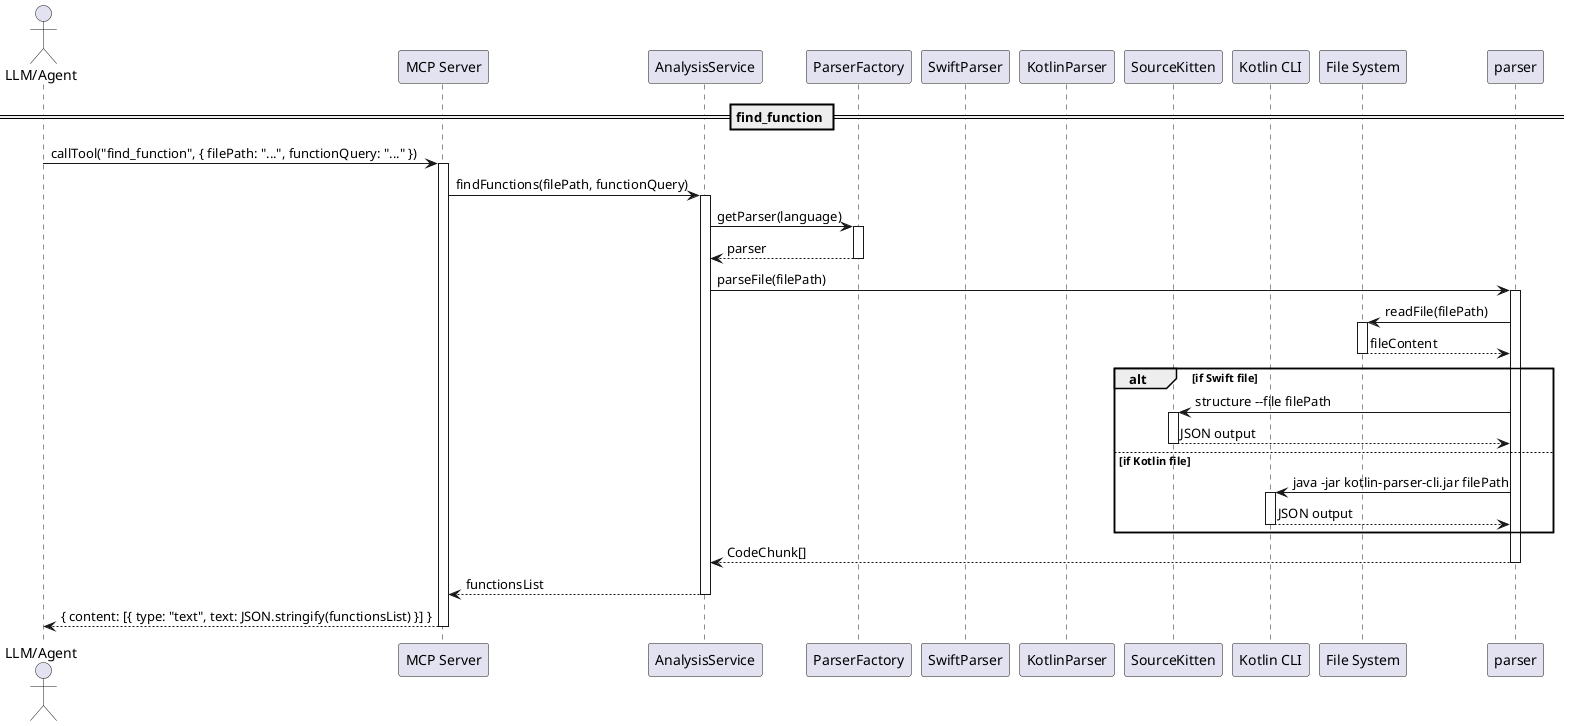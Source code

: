 @startuml

actor "LLM/Agent" as LLM
participant "MCP Server" as Server
participant "AnalysisService" as AS
participant "ParserFactory" as PF
participant "SwiftParser" as SP
participant "KotlinParser" as KP
participant "SourceKitten" as SK
participant "Kotlin CLI" as KCLI
participant "File System" as FS

== find_function ==
LLM -> Server: callTool("find_function", { filePath: "...", functionQuery: "..." })
activate Server
Server -> AS: findFunctions(filePath, functionQuery)
activate AS
AS -> PF: getParser(language)
activate PF
PF --> AS: parser
deactivate PF
AS -> parser: parseFile(filePath)
activate parser
parser -> FS: readFile(filePath)
activate FS
FS --> parser: fileContent
deactivate FS
alt if Swift file
  parser -> SK: structure --file filePath
  activate SK
  SK --> parser: JSON output
  deactivate SK
else if Kotlin file
  parser -> KCLI: java -jar kotlin-parser-cli.jar filePath
  activate KCLI
  KCLI --> parser: JSON output
  deactivate KCLI
end
parser --> AS: CodeChunk[]
deactivate parser
AS --> Server: functionsList
deactivate AS
Server --> LLM: { content: [{ type: "text", text: JSON.stringify(functionsList) }] }
deactivate Server

@enduml